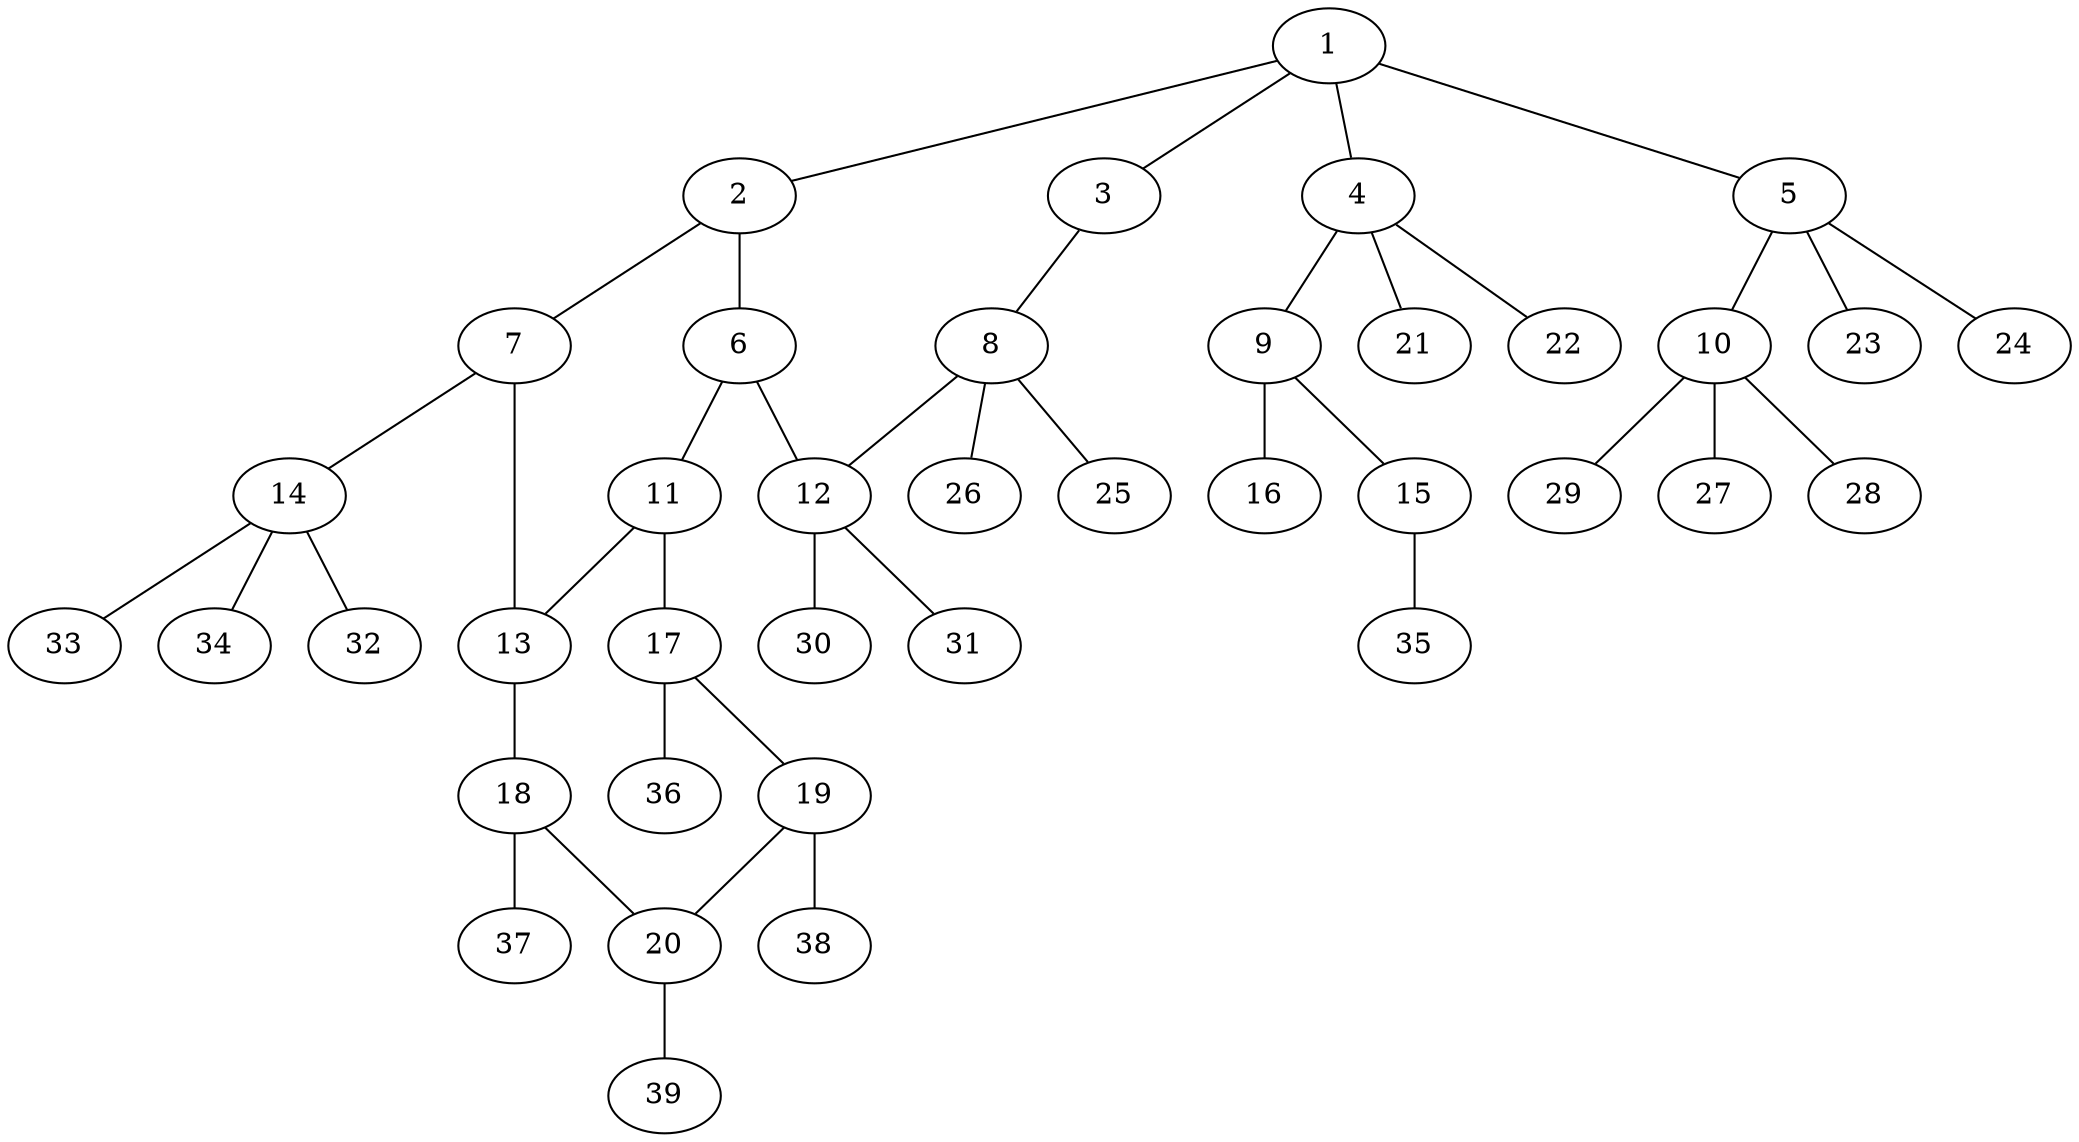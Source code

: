 graph molecule_3355 {
	1	 [chem=C];
	2	 [chem=C];
	1 -- 2	 [valence=1];
	3	 [chem=O];
	1 -- 3	 [valence=1];
	4	 [chem=C];
	1 -- 4	 [valence=1];
	5	 [chem=C];
	1 -- 5	 [valence=1];
	6	 [chem=C];
	2 -- 6	 [valence=2];
	7	 [chem=N];
	2 -- 7	 [valence=1];
	8	 [chem=C];
	3 -- 8	 [valence=1];
	9	 [chem=C];
	4 -- 9	 [valence=1];
	21	 [chem=H];
	4 -- 21	 [valence=1];
	22	 [chem=H];
	4 -- 22	 [valence=1];
	10	 [chem=C];
	5 -- 10	 [valence=1];
	23	 [chem=H];
	5 -- 23	 [valence=1];
	24	 [chem=H];
	5 -- 24	 [valence=1];
	11	 [chem=C];
	6 -- 11	 [valence=1];
	12	 [chem=C];
	6 -- 12	 [valence=1];
	13	 [chem=C];
	7 -- 13	 [valence=1];
	14	 [chem=C];
	7 -- 14	 [valence=1];
	8 -- 12	 [valence=1];
	25	 [chem=H];
	8 -- 25	 [valence=1];
	26	 [chem=H];
	8 -- 26	 [valence=1];
	15	 [chem=O];
	9 -- 15	 [valence=1];
	16	 [chem=O];
	9 -- 16	 [valence=2];
	27	 [chem=H];
	10 -- 27	 [valence=1];
	28	 [chem=H];
	10 -- 28	 [valence=1];
	29	 [chem=H];
	10 -- 29	 [valence=1];
	11 -- 13	 [valence=2];
	17	 [chem=C];
	11 -- 17	 [valence=1];
	30	 [chem=H];
	12 -- 30	 [valence=1];
	31	 [chem=H];
	12 -- 31	 [valence=1];
	18	 [chem=C];
	13 -- 18	 [valence=1];
	32	 [chem=H];
	14 -- 32	 [valence=1];
	33	 [chem=H];
	14 -- 33	 [valence=1];
	34	 [chem=H];
	14 -- 34	 [valence=1];
	35	 [chem=H];
	15 -- 35	 [valence=1];
	19	 [chem=C];
	17 -- 19	 [valence=2];
	36	 [chem=H];
	17 -- 36	 [valence=1];
	20	 [chem=C];
	18 -- 20	 [valence=2];
	37	 [chem=H];
	18 -- 37	 [valence=1];
	19 -- 20	 [valence=1];
	38	 [chem=H];
	19 -- 38	 [valence=1];
	39	 [chem=H];
	20 -- 39	 [valence=1];
}
